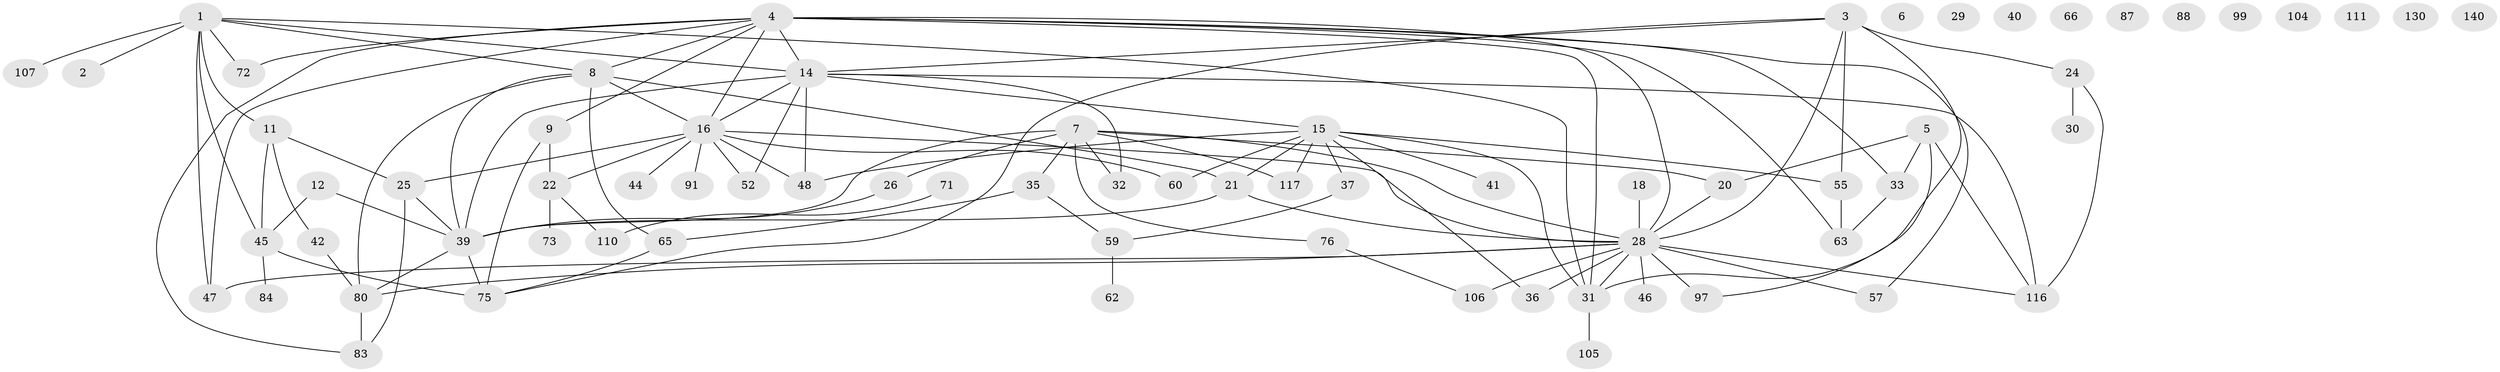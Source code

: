 // original degree distribution, {5: 0.07746478873239436, 1: 0.1619718309859155, 3: 0.2605633802816901, 4: 0.16901408450704225, 0: 0.07746478873239436, 2: 0.22535211267605634, 6: 0.02112676056338028, 7: 0.007042253521126761}
// Generated by graph-tools (version 1.1) at 2025/12/03/09/25 04:12:56]
// undirected, 71 vertices, 111 edges
graph export_dot {
graph [start="1"]
  node [color=gray90,style=filled];
  1 [super="+78+94+13+38"];
  2;
  3 [super="+82+17"];
  4 [super="+101+128+10"];
  5;
  6;
  7 [super="+133+51"];
  8 [super="+108+61"];
  9;
  11;
  12;
  14 [super="+89+56"];
  15 [super="+43+54"];
  16 [super="+23+79"];
  18;
  20;
  21 [super="+27"];
  22 [super="+122"];
  24 [super="+139+120"];
  25 [super="+129"];
  26;
  28 [super="+103+50"];
  29;
  30 [super="+112"];
  31 [super="+34"];
  32;
  33;
  35;
  36;
  37;
  39 [super="+92+113"];
  40;
  41;
  42 [super="+67"];
  44;
  45 [super="+74"];
  46;
  47 [super="+68"];
  48 [super="+70"];
  52;
  55 [super="+142"];
  57;
  59 [super="+123"];
  60;
  62;
  63;
  65 [super="+115"];
  66;
  71;
  72;
  73;
  75 [super="+77+81"];
  76;
  80 [super="+127+86+121"];
  83;
  84;
  87;
  88;
  91;
  97;
  99;
  104;
  105;
  106;
  107;
  110;
  111;
  116;
  117;
  130;
  140;
  1 -- 14;
  1 -- 31;
  1 -- 2;
  1 -- 8;
  1 -- 11;
  1 -- 45;
  1 -- 47;
  1 -- 72;
  1 -- 107;
  3 -- 31;
  3 -- 14;
  3 -- 55;
  3 -- 24;
  3 -- 28;
  3 -- 75;
  4 -- 33;
  4 -- 14;
  4 -- 9;
  4 -- 83;
  4 -- 8;
  4 -- 72;
  4 -- 47;
  4 -- 16;
  4 -- 57;
  4 -- 28;
  4 -- 63;
  4 -- 31;
  5 -- 20;
  5 -- 33;
  5 -- 97;
  5 -- 116;
  7 -- 35;
  7 -- 76;
  7 -- 20;
  7 -- 39;
  7 -- 32;
  7 -- 117;
  7 -- 26;
  7 -- 28;
  8 -- 39;
  8 -- 80;
  8 -- 65;
  8 -- 21;
  8 -- 16;
  9 -- 75;
  9 -- 22;
  11 -- 25;
  11 -- 42;
  11 -- 45;
  12 -- 39;
  12 -- 45;
  14 -- 32;
  14 -- 48 [weight=2];
  14 -- 52;
  14 -- 15;
  14 -- 16;
  14 -- 116;
  14 -- 39;
  15 -- 36;
  15 -- 48;
  15 -- 21;
  15 -- 117;
  15 -- 60;
  15 -- 31;
  15 -- 41;
  15 -- 55;
  15 -- 37;
  16 -- 91;
  16 -- 25;
  16 -- 44;
  16 -- 48;
  16 -- 52;
  16 -- 60;
  16 -- 22;
  16 -- 28;
  18 -- 28;
  20 -- 28;
  21 -- 39;
  21 -- 28;
  22 -- 73;
  22 -- 110;
  24 -- 116;
  24 -- 30;
  25 -- 83;
  25 -- 39;
  26 -- 39;
  28 -- 36;
  28 -- 57;
  28 -- 97 [weight=2];
  28 -- 106 [weight=2];
  28 -- 46;
  28 -- 47;
  28 -- 80;
  28 -- 116;
  28 -- 31;
  31 -- 105;
  33 -- 63;
  35 -- 65;
  35 -- 59;
  37 -- 59;
  39 -- 80;
  39 -- 75;
  42 -- 80;
  45 -- 84;
  45 -- 75 [weight=2];
  55 -- 63;
  59 -- 62;
  65 -- 75;
  71 -- 110;
  76 -- 106;
  80 -- 83;
}
